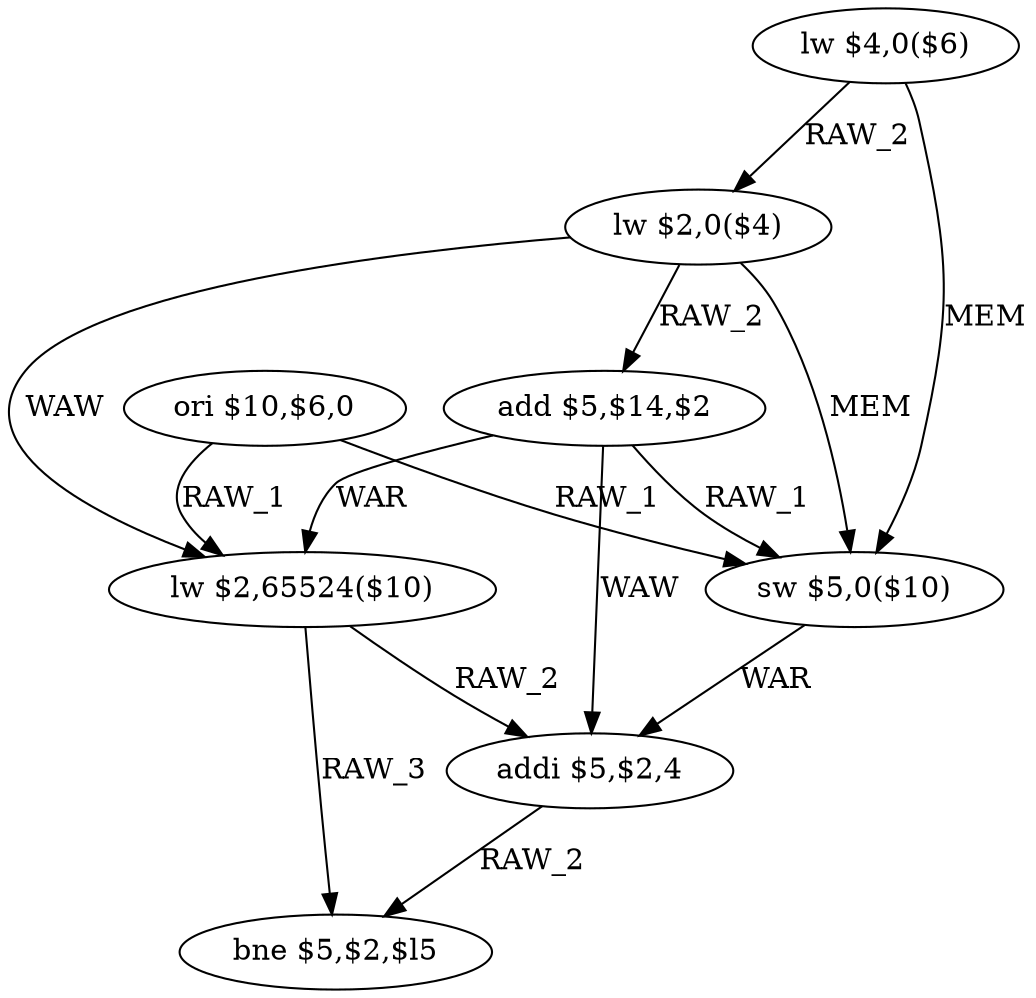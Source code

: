 digraph G1 {
node [shape = ellipse];
i0 [label = "lw $4,0($6)"] ;
i0 ->  i1 [label= "RAW_2"];
i0 ->  i4 [label= "MEM"];
i1 [label = "lw $2,0($4)"] ;
i1 ->  i2 [label= "RAW_2"];
i1 ->  i4 [label= "MEM"];
i1 ->  i5 [label= "WAW"];
i2 [label = "add $5,$14,$2"] ;
i2 ->  i4 [label= "RAW_1"];
i2 ->  i5 [label= "WAR"];
i2 ->  i6 [label= "WAW"];
i4 [label = "sw $5,0($10)"] ;
i4 ->  i6 [label= "WAR"];
i6 [label = "addi $5,$2,4"] ;
i6 ->  i7 [label= "RAW_2"];
i7 [label = "bne $5,$2,$l5"] ;
i5 [label = "lw $2,65524($10)"] ;
i5 ->  i6 [label= "RAW_2"];
i5 ->  i7 [label= "RAW_3"];
i3 [label = "ori $10,$6,0"] ;
i3 ->  i4 [label= "RAW_1"];
i3 ->  i5 [label= "RAW_1"];
}
